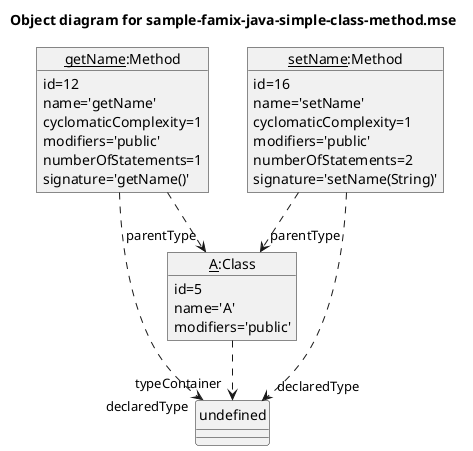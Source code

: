 @startuml
skinparam style strictuml
title Object diagram for sample-famix-java-simple-class-method.mse

object "A:Class" as Class5 {
id=5
name='A'
modifiers='public'
}

object "getName:Method" as Method12 {
id=12
name='getName'
cyclomaticComplexity=1
modifiers='public'
numberOfStatements=1
signature='getName()'
}

object "setName:Method" as Method16 {
id=16
name='setName'
cyclomaticComplexity=1
modifiers='public'
numberOfStatements=2
signature='setName(String)'
}

Class5 ..> "typeContainer" undefined
Method12 ..> "declaredType" undefined
Method12 ..> "parentType" Class5
Method16 ..> "declaredType" undefined
Method16 ..> "parentType" Class5
@enduml
